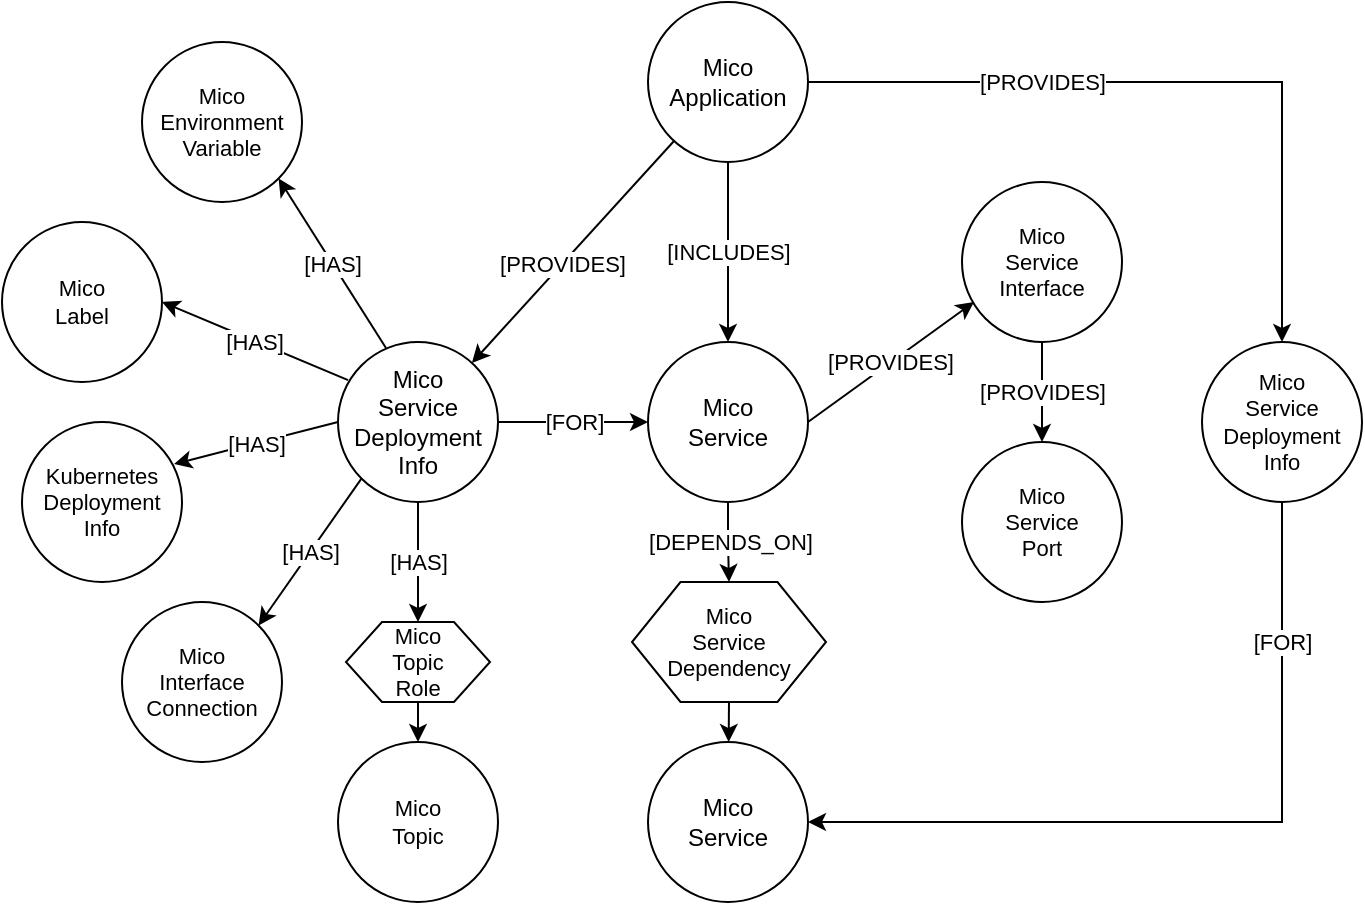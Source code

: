 <mxfile version="10.7.7"><diagram id="mZoN9dao9msM_OIEfdIq" name="Page-1"><mxGraphModel dx="1394" dy="835" grid="1" gridSize="10" guides="1" tooltips="1" connect="1" arrows="1" fold="1" page="1" pageScale="1" pageWidth="827" pageHeight="1169" math="0" shadow="0"><root><mxCell id="0"/><mxCell id="1" parent="0"/><mxCell id="yld8ct5cMEyIErXaIzqg-21" value="[PROVIDES]" style="rounded=0;orthogonalLoop=1;jettySize=auto;html=1;fontSize=11;" edge="1" parent="1" source="yld8ct5cMEyIErXaIzqg-2" target="yld8ct5cMEyIErXaIzqg-20"><mxGeometry x="0.099" y="-1" relative="1" as="geometry"><mxPoint y="1" as="offset"/></mxGeometry></mxCell><mxCell id="yld8ct5cMEyIErXaIzqg-2" value="Mico&lt;br&gt;Application" style="ellipse;whiteSpace=wrap;html=1;aspect=fixed;" vertex="1" parent="1"><mxGeometry x="373" y="70" width="80" height="80" as="geometry"/></mxCell><mxCell id="yld8ct5cMEyIErXaIzqg-20" value="Mico&lt;br&gt;Service&lt;br&gt;Deployment&lt;br&gt;Info&lt;br&gt;" style="ellipse;whiteSpace=wrap;html=1;aspect=fixed;" vertex="1" parent="1"><mxGeometry x="218" y="240" width="80" height="80" as="geometry"/></mxCell><mxCell id="yld8ct5cMEyIErXaIzqg-8" value="[INCLUDES]&lt;br&gt;" style="endArrow=classic;html=1;entryX=0.5;entryY=0;entryDx=0;entryDy=0;exitX=0.5;exitY=1;exitDx=0;exitDy=0;" edge="1" parent="1" source="yld8ct5cMEyIErXaIzqg-2" target="yld8ct5cMEyIErXaIzqg-9"><mxGeometry width="50" height="50" relative="1" as="geometry"><mxPoint x="350" y="100" as="sourcePoint"/><mxPoint x="180" y="175" as="targetPoint"/></mxGeometry></mxCell><mxCell id="yld8ct5cMEyIErXaIzqg-14" value="&lt;br style=&quot;font-size: 11px&quot;&gt;" style="rounded=0;orthogonalLoop=1;jettySize=auto;html=1;fontSize=11;exitX=0.5;exitY=1;exitDx=0;exitDy=0;" edge="1" parent="1" source="yld8ct5cMEyIErXaIzqg-41" target="yld8ct5cMEyIErXaIzqg-13"><mxGeometry relative="1" as="geometry"><mxPoint x="413" y="430" as="sourcePoint"/></mxGeometry></mxCell><mxCell id="yld8ct5cMEyIErXaIzqg-9" value="Mico&lt;br&gt;Service&lt;br&gt;" style="ellipse;whiteSpace=wrap;html=1;aspect=fixed;" vertex="1" parent="1"><mxGeometry x="373" y="240" width="80" height="80" as="geometry"/></mxCell><mxCell id="yld8ct5cMEyIErXaIzqg-13" value="Mico&lt;br&gt;Service&lt;br&gt;" style="ellipse;whiteSpace=wrap;html=1;aspect=fixed;" vertex="1" parent="1"><mxGeometry x="373" y="440" width="80" height="80" as="geometry"/></mxCell><mxCell id="yld8ct5cMEyIErXaIzqg-18" value="Mico&lt;br&gt;Service&lt;br&gt;Deployment&lt;br&gt;Info&lt;br&gt;" style="ellipse;whiteSpace=wrap;html=1;aspect=fixed;fontSize=11;" vertex="1" parent="1"><mxGeometry x="650" y="240" width="80" height="80" as="geometry"/></mxCell><mxCell id="yld8ct5cMEyIErXaIzqg-19" value="[PROVIDES]&lt;br&gt;" style="endArrow=classic;html=1;fontSize=11;edgeStyle=orthogonalEdgeStyle;exitX=1;exitY=0.5;exitDx=0;exitDy=0;rounded=0;entryX=0.5;entryY=0;entryDx=0;entryDy=0;" edge="1" parent="1" source="yld8ct5cMEyIErXaIzqg-2" target="yld8ct5cMEyIErXaIzqg-18"><mxGeometry x="-0.362" width="50" height="50" relative="1" as="geometry"><mxPoint x="440" y="140" as="sourcePoint"/><mxPoint x="740" y="160" as="targetPoint"/><mxPoint as="offset"/></mxGeometry></mxCell><mxCell id="yld8ct5cMEyIErXaIzqg-24" value="[FOR]" style="endArrow=classic;html=1;fontSize=11;entryX=0;entryY=0.5;entryDx=0;entryDy=0;exitX=1;exitY=0.5;exitDx=0;exitDy=0;" edge="1" parent="1" source="yld8ct5cMEyIErXaIzqg-20" target="yld8ct5cMEyIErXaIzqg-9"><mxGeometry width="50" height="50" relative="1" as="geometry"><mxPoint x="210" y="450" as="sourcePoint"/><mxPoint x="260" y="400" as="targetPoint"/></mxGeometry></mxCell><mxCell id="yld8ct5cMEyIErXaIzqg-25" value="[FOR]" style="endArrow=classic;html=1;fontSize=11;exitX=0.5;exitY=1;exitDx=0;exitDy=0;entryX=1;entryY=0.5;entryDx=0;entryDy=0;edgeStyle=orthogonalEdgeStyle;rounded=0;" edge="1" parent="1" source="yld8ct5cMEyIErXaIzqg-18" target="yld8ct5cMEyIErXaIzqg-13"><mxGeometry x="-0.647" width="50" height="50" relative="1" as="geometry"><mxPoint x="510" y="390" as="sourcePoint"/><mxPoint x="560" y="340" as="targetPoint"/><mxPoint as="offset"/></mxGeometry></mxCell><mxCell id="yld8ct5cMEyIErXaIzqg-27" value="Mico&lt;br&gt;Environment&lt;br&gt;Variable&lt;br&gt;" style="ellipse;whiteSpace=wrap;html=1;aspect=fixed;fontSize=11;" vertex="1" parent="1"><mxGeometry x="120" y="90" width="80" height="80" as="geometry"/></mxCell><mxCell id="yld8ct5cMEyIErXaIzqg-29" value="[HAS]" style="endArrow=classic;html=1;fontSize=11;exitX=0.3;exitY=0.038;exitDx=0;exitDy=0;entryX=1;entryY=1;entryDx=0;entryDy=0;exitPerimeter=0;" edge="1" parent="1" source="yld8ct5cMEyIErXaIzqg-20" target="yld8ct5cMEyIErXaIzqg-27"><mxGeometry width="50" height="50" relative="1" as="geometry"><mxPoint x="150" y="430" as="sourcePoint"/><mxPoint x="200" y="380" as="targetPoint"/></mxGeometry></mxCell><mxCell id="yld8ct5cMEyIErXaIzqg-31" value="Mico&lt;br&gt;Label&lt;br&gt;" style="ellipse;whiteSpace=wrap;html=1;aspect=fixed;fontSize=11;" vertex="1" parent="1"><mxGeometry x="50" y="180" width="80" height="80" as="geometry"/></mxCell><mxCell id="yld8ct5cMEyIErXaIzqg-32" value="[HAS]" style="endArrow=classic;html=1;fontSize=11;exitX=0.063;exitY=0.238;exitDx=0;exitDy=0;entryX=1;entryY=0.5;entryDx=0;entryDy=0;exitPerimeter=0;" edge="1" parent="1" target="yld8ct5cMEyIErXaIzqg-31" source="yld8ct5cMEyIErXaIzqg-20"><mxGeometry width="50" height="50" relative="1" as="geometry"><mxPoint x="190" y="430" as="sourcePoint"/><mxPoint x="190" y="530" as="targetPoint"/></mxGeometry></mxCell><mxCell id="yld8ct5cMEyIErXaIzqg-33" value="Mico&lt;br&gt;Topic&lt;br&gt;" style="ellipse;whiteSpace=wrap;html=1;aspect=fixed;fontSize=11;" vertex="1" parent="1"><mxGeometry x="218" y="440" width="80" height="80" as="geometry"/></mxCell><mxCell id="yld8ct5cMEyIErXaIzqg-34" value="" style="endArrow=classic;html=1;fontSize=11;exitX=0.5;exitY=1;exitDx=0;exitDy=0;entryX=0.5;entryY=0;entryDx=0;entryDy=0;" edge="1" parent="1" target="yld8ct5cMEyIErXaIzqg-33" source="yld8ct5cMEyIErXaIzqg-43"><mxGeometry width="50" height="50" relative="1" as="geometry"><mxPoint x="230" y="580" as="sourcePoint"/><mxPoint x="230" y="680" as="targetPoint"/></mxGeometry></mxCell><mxCell id="yld8ct5cMEyIErXaIzqg-38" value="[DEPENDS_ON]&lt;br style=&quot;font-size: 11px;&quot;&gt;" style="edgeStyle=orthogonalEdgeStyle;rounded=0;orthogonalLoop=1;jettySize=auto;html=1;fontSize=11;entryX=0.5;entryY=0;entryDx=0;entryDy=0;" edge="1" parent="1" source="yld8ct5cMEyIErXaIzqg-9" target="yld8ct5cMEyIErXaIzqg-41"><mxGeometry relative="1" as="geometry"><mxPoint x="413" y="320" as="sourcePoint"/><mxPoint x="413" y="350" as="targetPoint"/></mxGeometry></mxCell><mxCell id="yld8ct5cMEyIErXaIzqg-41" value="Mico&lt;br&gt;Service&lt;br&gt;Dependency&lt;br&gt;" style="shape=hexagon;perimeter=hexagonPerimeter2;whiteSpace=wrap;html=1;fontSize=11;" vertex="1" parent="1"><mxGeometry x="365" y="360" width="97" height="60" as="geometry"/></mxCell><mxCell id="yld8ct5cMEyIErXaIzqg-43" value="Mico&lt;br&gt;Topic&lt;br&gt;Role&lt;br&gt;" style="shape=hexagon;perimeter=hexagonPerimeter2;whiteSpace=wrap;html=1;fontSize=11;rounded=0;shadow=0;comic=0;gradientColor=none;" vertex="1" parent="1"><mxGeometry x="222" y="380" width="72" height="40" as="geometry"/></mxCell><mxCell id="yld8ct5cMEyIErXaIzqg-44" value="[HAS]" style="endArrow=classic;html=1;fontSize=11;exitX=0.5;exitY=1;exitDx=0;exitDy=0;entryX=0.5;entryY=0;entryDx=0;entryDy=0;" edge="1" parent="1" source="yld8ct5cMEyIErXaIzqg-20" target="yld8ct5cMEyIErXaIzqg-43"><mxGeometry width="50" height="50" relative="1" as="geometry"><mxPoint x="212" y="308" as="sourcePoint"/><mxPoint x="261" y="512" as="targetPoint"/></mxGeometry></mxCell><mxCell id="yld8ct5cMEyIErXaIzqg-47" value="Mico&lt;br&gt;Service&lt;br&gt;Interface&lt;br&gt;" style="ellipse;whiteSpace=wrap;html=1;aspect=fixed;rounded=0;shadow=0;comic=0;gradientColor=none;fontSize=11;" vertex="1" parent="1"><mxGeometry x="530" y="160" width="80" height="80" as="geometry"/></mxCell><mxCell id="yld8ct5cMEyIErXaIzqg-48" value="[PROVIDES]" style="endArrow=classic;html=1;fontSize=11;exitX=1;exitY=0.5;exitDx=0;exitDy=0;" edge="1" parent="1" source="yld8ct5cMEyIErXaIzqg-9"><mxGeometry width="50" height="50" relative="1" as="geometry"><mxPoint x="480" y="420" as="sourcePoint"/><mxPoint x="536" y="220" as="targetPoint"/></mxGeometry></mxCell><mxCell id="yld8ct5cMEyIErXaIzqg-49" value="Mico&lt;br&gt;Service&lt;br&gt;Port" style="ellipse;whiteSpace=wrap;html=1;aspect=fixed;rounded=0;shadow=0;comic=0;gradientColor=none;fontSize=11;" vertex="1" parent="1"><mxGeometry x="530" y="290" width="80" height="80" as="geometry"/></mxCell><mxCell id="yld8ct5cMEyIErXaIzqg-50" value="[PROVIDES]" style="endArrow=classic;html=1;fontSize=11;entryX=0.5;entryY=0;entryDx=0;entryDy=0;exitX=0.5;exitY=1;exitDx=0;exitDy=0;" edge="1" parent="1" source="yld8ct5cMEyIErXaIzqg-47" target="yld8ct5cMEyIErXaIzqg-49"><mxGeometry width="50" height="50" relative="1" as="geometry"><mxPoint x="530" y="380" as="sourcePoint"/><mxPoint x="580" y="330" as="targetPoint"/></mxGeometry></mxCell><mxCell id="yld8ct5cMEyIErXaIzqg-55" value="Kubernetes&lt;br&gt;Deployment&lt;br&gt;Info&lt;br&gt;" style="ellipse;whiteSpace=wrap;html=1;aspect=fixed;rounded=0;shadow=0;comic=0;gradientColor=none;fontSize=11;" vertex="1" parent="1"><mxGeometry x="60" y="280" width="80" height="80" as="geometry"/></mxCell><mxCell id="yld8ct5cMEyIErXaIzqg-58" value="Mico&lt;br&gt;Interface&lt;br&gt;Connection&lt;br&gt;" style="ellipse;whiteSpace=wrap;html=1;aspect=fixed;rounded=0;shadow=0;comic=0;gradientColor=none;fontSize=11;" vertex="1" parent="1"><mxGeometry x="110" y="370" width="80" height="80" as="geometry"/></mxCell><mxCell id="yld8ct5cMEyIErXaIzqg-59" value="[HAS]" style="endArrow=classic;html=1;fontSize=11;entryX=0.95;entryY=0.263;entryDx=0;entryDy=0;entryPerimeter=0;exitX=0;exitY=0.5;exitDx=0;exitDy=0;" edge="1" parent="1" source="yld8ct5cMEyIErXaIzqg-20" target="yld8ct5cMEyIErXaIzqg-55"><mxGeometry width="50" height="50" relative="1" as="geometry"><mxPoint x="210" y="280" as="sourcePoint"/><mxPoint x="153" y="220" as="targetPoint"/></mxGeometry></mxCell><mxCell id="yld8ct5cMEyIErXaIzqg-60" value="[HAS]" style="endArrow=classic;html=1;fontSize=11;exitX=0;exitY=1;exitDx=0;exitDy=0;entryX=1;entryY=0;entryDx=0;entryDy=0;" edge="1" parent="1" source="yld8ct5cMEyIErXaIzqg-20" target="yld8ct5cMEyIErXaIzqg-58"><mxGeometry width="50" height="50" relative="1" as="geometry"><mxPoint x="210" y="250" as="sourcePoint"/><mxPoint x="149" y="301" as="targetPoint"/></mxGeometry></mxCell></root></mxGraphModel></diagram></mxfile>